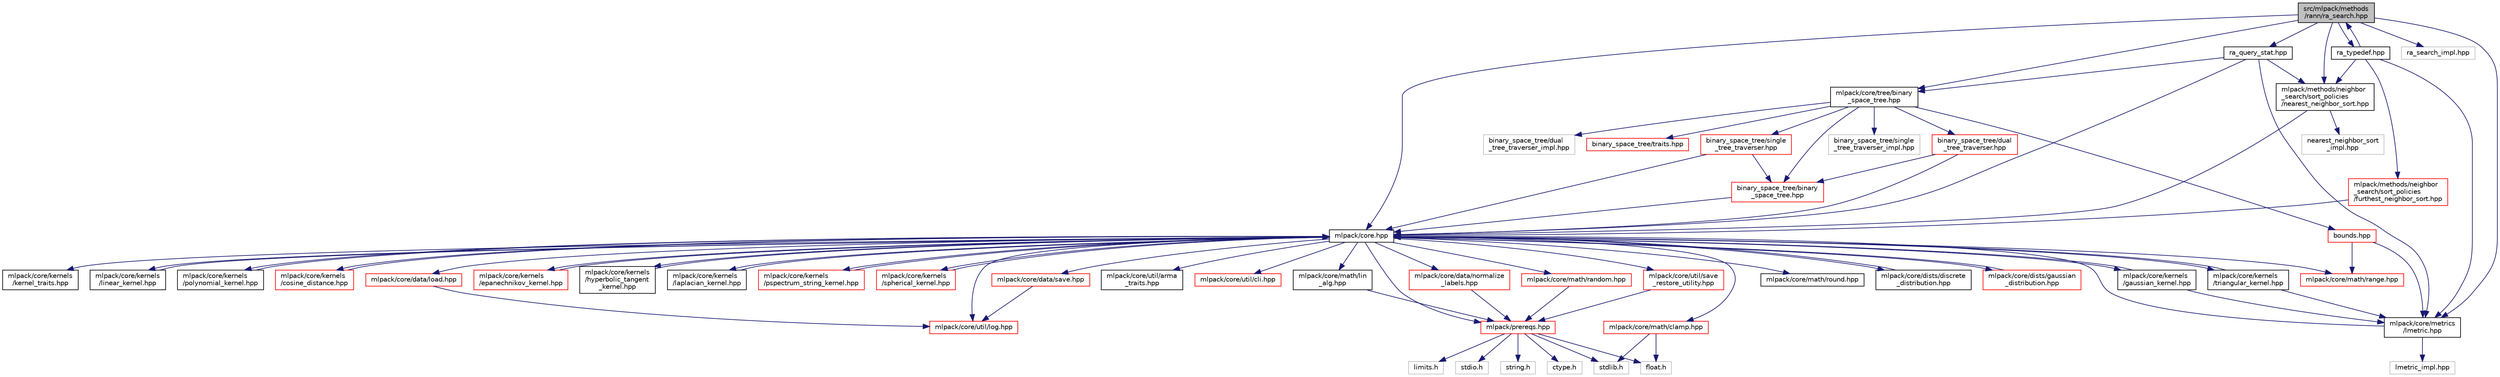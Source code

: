 digraph "src/mlpack/methods/rann/ra_search.hpp"
{
  edge [fontname="Helvetica",fontsize="10",labelfontname="Helvetica",labelfontsize="10"];
  node [fontname="Helvetica",fontsize="10",shape=record];
  Node1 [label="src/mlpack/methods\l/rann/ra_search.hpp",height=0.2,width=0.4,color="black", fillcolor="grey75", style="filled" fontcolor="black"];
  Node1 -> Node2 [color="midnightblue",fontsize="10",style="solid"];
  Node2 [label="mlpack/core.hpp",height=0.2,width=0.4,color="black", fillcolor="white", style="filled",URL="$core_8hpp.html"];
  Node2 -> Node3 [color="midnightblue",fontsize="10",style="solid"];
  Node3 [label="mlpack/prereqs.hpp",height=0.2,width=0.4,color="red", fillcolor="white", style="filled",URL="$prereqs_8hpp.html",tooltip="The core includes that mlpack expects; standard C++ includes and Armadillo. "];
  Node3 -> Node4 [color="midnightblue",fontsize="10",style="solid"];
  Node4 [label="stdlib.h",height=0.2,width=0.4,color="grey75", fillcolor="white", style="filled"];
  Node3 -> Node5 [color="midnightblue",fontsize="10",style="solid"];
  Node5 [label="stdio.h",height=0.2,width=0.4,color="grey75", fillcolor="white", style="filled"];
  Node3 -> Node6 [color="midnightblue",fontsize="10",style="solid"];
  Node6 [label="string.h",height=0.2,width=0.4,color="grey75", fillcolor="white", style="filled"];
  Node3 -> Node7 [color="midnightblue",fontsize="10",style="solid"];
  Node7 [label="ctype.h",height=0.2,width=0.4,color="grey75", fillcolor="white", style="filled"];
  Node3 -> Node8 [color="midnightblue",fontsize="10",style="solid"];
  Node8 [label="limits.h",height=0.2,width=0.4,color="grey75", fillcolor="white", style="filled"];
  Node3 -> Node9 [color="midnightblue",fontsize="10",style="solid"];
  Node9 [label="float.h",height=0.2,width=0.4,color="grey75", fillcolor="white", style="filled"];
  Node2 -> Node10 [color="midnightblue",fontsize="10",style="solid"];
  Node10 [label="mlpack/core/util/arma\l_traits.hpp",height=0.2,width=0.4,color="black", fillcolor="white", style="filled",URL="$arma__traits_8hpp.html"];
  Node2 -> Node11 [color="midnightblue",fontsize="10",style="solid"];
  Node11 [label="mlpack/core/util/log.hpp",height=0.2,width=0.4,color="red", fillcolor="white", style="filled",URL="$log_8hpp.html"];
  Node2 -> Node12 [color="midnightblue",fontsize="10",style="solid"];
  Node12 [label="mlpack/core/util/cli.hpp",height=0.2,width=0.4,color="red", fillcolor="white", style="filled",URL="$cli_8hpp.html"];
  Node2 -> Node13 [color="midnightblue",fontsize="10",style="solid"];
  Node13 [label="mlpack/core/data/load.hpp",height=0.2,width=0.4,color="red", fillcolor="white", style="filled",URL="$load_8hpp.html"];
  Node13 -> Node11 [color="midnightblue",fontsize="10",style="solid"];
  Node2 -> Node14 [color="midnightblue",fontsize="10",style="solid"];
  Node14 [label="mlpack/core/data/save.hpp",height=0.2,width=0.4,color="red", fillcolor="white", style="filled",URL="$save_8hpp.html"];
  Node14 -> Node11 [color="midnightblue",fontsize="10",style="solid"];
  Node2 -> Node15 [color="midnightblue",fontsize="10",style="solid"];
  Node15 [label="mlpack/core/data/normalize\l_labels.hpp",height=0.2,width=0.4,color="red", fillcolor="white", style="filled",URL="$normalize__labels_8hpp.html"];
  Node15 -> Node3 [color="midnightblue",fontsize="10",style="solid"];
  Node2 -> Node16 [color="midnightblue",fontsize="10",style="solid"];
  Node16 [label="mlpack/core/math/clamp.hpp",height=0.2,width=0.4,color="red", fillcolor="white", style="filled",URL="$clamp_8hpp.html",tooltip="Miscellaneous math clamping routines. "];
  Node16 -> Node4 [color="midnightblue",fontsize="10",style="solid"];
  Node16 -> Node9 [color="midnightblue",fontsize="10",style="solid"];
  Node2 -> Node17 [color="midnightblue",fontsize="10",style="solid"];
  Node17 [label="mlpack/core/math/random.hpp",height=0.2,width=0.4,color="red", fillcolor="white", style="filled",URL="$random_8hpp.html",tooltip="Miscellaneous math random-related routines. "];
  Node17 -> Node3 [color="midnightblue",fontsize="10",style="solid"];
  Node2 -> Node18 [color="midnightblue",fontsize="10",style="solid"];
  Node18 [label="mlpack/core/math/lin\l_alg.hpp",height=0.2,width=0.4,color="black", fillcolor="white", style="filled",URL="$lin__alg_8hpp.html"];
  Node18 -> Node3 [color="midnightblue",fontsize="10",style="solid"];
  Node2 -> Node19 [color="midnightblue",fontsize="10",style="solid"];
  Node19 [label="mlpack/core/math/range.hpp",height=0.2,width=0.4,color="red", fillcolor="white", style="filled",URL="$range_8hpp.html",tooltip="Definition of the Range class, which represents a simple range with a lower and upper bound..."];
  Node2 -> Node20 [color="midnightblue",fontsize="10",style="solid"];
  Node20 [label="mlpack/core/math/round.hpp",height=0.2,width=0.4,color="black", fillcolor="white", style="filled",URL="$round_8hpp.html"];
  Node2 -> Node21 [color="midnightblue",fontsize="10",style="solid"];
  Node21 [label="mlpack/core/util/save\l_restore_utility.hpp",height=0.2,width=0.4,color="red", fillcolor="white", style="filled",URL="$save__restore__utility_8hpp.html"];
  Node21 -> Node3 [color="midnightblue",fontsize="10",style="solid"];
  Node2 -> Node22 [color="midnightblue",fontsize="10",style="solid"];
  Node22 [label="mlpack/core/dists/discrete\l_distribution.hpp",height=0.2,width=0.4,color="black", fillcolor="white", style="filled",URL="$discrete__distribution_8hpp.html"];
  Node22 -> Node2 [color="midnightblue",fontsize="10",style="solid"];
  Node2 -> Node23 [color="midnightblue",fontsize="10",style="solid"];
  Node23 [label="mlpack/core/dists/gaussian\l_distribution.hpp",height=0.2,width=0.4,color="red", fillcolor="white", style="filled",URL="$gaussian__distribution_8hpp.html"];
  Node23 -> Node2 [color="midnightblue",fontsize="10",style="solid"];
  Node2 -> Node24 [color="midnightblue",fontsize="10",style="solid"];
  Node24 [label="mlpack/core/kernels\l/kernel_traits.hpp",height=0.2,width=0.4,color="black", fillcolor="white", style="filled",URL="$kernel__traits_8hpp.html"];
  Node2 -> Node25 [color="midnightblue",fontsize="10",style="solid"];
  Node25 [label="mlpack/core/kernels\l/linear_kernel.hpp",height=0.2,width=0.4,color="black", fillcolor="white", style="filled",URL="$linear__kernel_8hpp.html"];
  Node25 -> Node2 [color="midnightblue",fontsize="10",style="solid"];
  Node2 -> Node26 [color="midnightblue",fontsize="10",style="solid"];
  Node26 [label="mlpack/core/kernels\l/polynomial_kernel.hpp",height=0.2,width=0.4,color="black", fillcolor="white", style="filled",URL="$polynomial__kernel_8hpp.html"];
  Node26 -> Node2 [color="midnightblue",fontsize="10",style="solid"];
  Node2 -> Node27 [color="midnightblue",fontsize="10",style="solid"];
  Node27 [label="mlpack/core/kernels\l/cosine_distance.hpp",height=0.2,width=0.4,color="red", fillcolor="white", style="filled",URL="$cosine__distance_8hpp.html"];
  Node27 -> Node2 [color="midnightblue",fontsize="10",style="solid"];
  Node2 -> Node28 [color="midnightblue",fontsize="10",style="solid"];
  Node28 [label="mlpack/core/kernels\l/gaussian_kernel.hpp",height=0.2,width=0.4,color="black", fillcolor="white", style="filled",URL="$gaussian__kernel_8hpp.html"];
  Node28 -> Node2 [color="midnightblue",fontsize="10",style="solid"];
  Node28 -> Node29 [color="midnightblue",fontsize="10",style="solid"];
  Node29 [label="mlpack/core/metrics\l/lmetric.hpp",height=0.2,width=0.4,color="black", fillcolor="white", style="filled",URL="$lmetric_8hpp.html"];
  Node29 -> Node2 [color="midnightblue",fontsize="10",style="solid"];
  Node29 -> Node30 [color="midnightblue",fontsize="10",style="solid"];
  Node30 [label="lmetric_impl.hpp",height=0.2,width=0.4,color="grey75", fillcolor="white", style="filled"];
  Node2 -> Node31 [color="midnightblue",fontsize="10",style="solid"];
  Node31 [label="mlpack/core/kernels\l/epanechnikov_kernel.hpp",height=0.2,width=0.4,color="red", fillcolor="white", style="filled",URL="$epanechnikov__kernel_8hpp.html"];
  Node31 -> Node2 [color="midnightblue",fontsize="10",style="solid"];
  Node2 -> Node32 [color="midnightblue",fontsize="10",style="solid"];
  Node32 [label="mlpack/core/kernels\l/hyperbolic_tangent\l_kernel.hpp",height=0.2,width=0.4,color="black", fillcolor="white", style="filled",URL="$hyperbolic__tangent__kernel_8hpp.html"];
  Node32 -> Node2 [color="midnightblue",fontsize="10",style="solid"];
  Node2 -> Node33 [color="midnightblue",fontsize="10",style="solid"];
  Node33 [label="mlpack/core/kernels\l/laplacian_kernel.hpp",height=0.2,width=0.4,color="black", fillcolor="white", style="filled",URL="$laplacian__kernel_8hpp.html"];
  Node33 -> Node2 [color="midnightblue",fontsize="10",style="solid"];
  Node2 -> Node34 [color="midnightblue",fontsize="10",style="solid"];
  Node34 [label="mlpack/core/kernels\l/pspectrum_string_kernel.hpp",height=0.2,width=0.4,color="red", fillcolor="white", style="filled",URL="$pspectrum__string__kernel_8hpp.html"];
  Node34 -> Node2 [color="midnightblue",fontsize="10",style="solid"];
  Node2 -> Node35 [color="midnightblue",fontsize="10",style="solid"];
  Node35 [label="mlpack/core/kernels\l/spherical_kernel.hpp",height=0.2,width=0.4,color="red", fillcolor="white", style="filled",URL="$spherical__kernel_8hpp.html"];
  Node35 -> Node2 [color="midnightblue",fontsize="10",style="solid"];
  Node2 -> Node36 [color="midnightblue",fontsize="10",style="solid"];
  Node36 [label="mlpack/core/kernels\l/triangular_kernel.hpp",height=0.2,width=0.4,color="black", fillcolor="white", style="filled",URL="$triangular__kernel_8hpp.html"];
  Node36 -> Node2 [color="midnightblue",fontsize="10",style="solid"];
  Node36 -> Node29 [color="midnightblue",fontsize="10",style="solid"];
  Node1 -> Node37 [color="midnightblue",fontsize="10",style="solid"];
  Node37 [label="mlpack/core/tree/binary\l_space_tree.hpp",height=0.2,width=0.4,color="black", fillcolor="white", style="filled",URL="$binary__space__tree_8hpp.html"];
  Node37 -> Node38 [color="midnightblue",fontsize="10",style="solid"];
  Node38 [label="bounds.hpp",height=0.2,width=0.4,color="red", fillcolor="white", style="filled",URL="$bounds_8hpp.html",tooltip="Bounds that are useful for binary space partitioning trees. "];
  Node38 -> Node19 [color="midnightblue",fontsize="10",style="solid"];
  Node38 -> Node29 [color="midnightblue",fontsize="10",style="solid"];
  Node37 -> Node39 [color="midnightblue",fontsize="10",style="solid"];
  Node39 [label="binary_space_tree/binary\l_space_tree.hpp",height=0.2,width=0.4,color="red", fillcolor="white", style="filled",URL="$binary__space__tree_2binary__space__tree_8hpp.html"];
  Node39 -> Node2 [color="midnightblue",fontsize="10",style="solid"];
  Node37 -> Node40 [color="midnightblue",fontsize="10",style="solid"];
  Node40 [label="binary_space_tree/single\l_tree_traverser.hpp",height=0.2,width=0.4,color="red", fillcolor="white", style="filled",URL="$binary__space__tree_2single__tree__traverser_8hpp.html"];
  Node40 -> Node2 [color="midnightblue",fontsize="10",style="solid"];
  Node40 -> Node39 [color="midnightblue",fontsize="10",style="solid"];
  Node37 -> Node41 [color="midnightblue",fontsize="10",style="solid"];
  Node41 [label="binary_space_tree/single\l_tree_traverser_impl.hpp",height=0.2,width=0.4,color="grey75", fillcolor="white", style="filled"];
  Node37 -> Node42 [color="midnightblue",fontsize="10",style="solid"];
  Node42 [label="binary_space_tree/dual\l_tree_traverser.hpp",height=0.2,width=0.4,color="red", fillcolor="white", style="filled",URL="$binary__space__tree_2dual__tree__traverser_8hpp.html"];
  Node42 -> Node2 [color="midnightblue",fontsize="10",style="solid"];
  Node42 -> Node39 [color="midnightblue",fontsize="10",style="solid"];
  Node37 -> Node43 [color="midnightblue",fontsize="10",style="solid"];
  Node43 [label="binary_space_tree/dual\l_tree_traverser_impl.hpp",height=0.2,width=0.4,color="grey75", fillcolor="white", style="filled"];
  Node37 -> Node44 [color="midnightblue",fontsize="10",style="solid"];
  Node44 [label="binary_space_tree/traits.hpp",height=0.2,width=0.4,color="red", fillcolor="white", style="filled",URL="$binary__space__tree_2traits_8hpp.html"];
  Node1 -> Node29 [color="midnightblue",fontsize="10",style="solid"];
  Node1 -> Node45 [color="midnightblue",fontsize="10",style="solid"];
  Node45 [label="mlpack/methods/neighbor\l_search/sort_policies\l/nearest_neighbor_sort.hpp",height=0.2,width=0.4,color="black", fillcolor="white", style="filled",URL="$nearest__neighbor__sort_8hpp.html"];
  Node45 -> Node2 [color="midnightblue",fontsize="10",style="solid"];
  Node45 -> Node46 [color="midnightblue",fontsize="10",style="solid"];
  Node46 [label="nearest_neighbor_sort\l_impl.hpp",height=0.2,width=0.4,color="grey75", fillcolor="white", style="filled"];
  Node1 -> Node47 [color="midnightblue",fontsize="10",style="solid"];
  Node47 [label="ra_query_stat.hpp",height=0.2,width=0.4,color="black", fillcolor="white", style="filled",URL="$ra__query__stat_8hpp.html"];
  Node47 -> Node2 [color="midnightblue",fontsize="10",style="solid"];
  Node47 -> Node37 [color="midnightblue",fontsize="10",style="solid"];
  Node47 -> Node29 [color="midnightblue",fontsize="10",style="solid"];
  Node47 -> Node45 [color="midnightblue",fontsize="10",style="solid"];
  Node1 -> Node48 [color="midnightblue",fontsize="10",style="solid"];
  Node48 [label="ra_search_impl.hpp",height=0.2,width=0.4,color="grey75", fillcolor="white", style="filled"];
  Node1 -> Node49 [color="midnightblue",fontsize="10",style="solid"];
  Node49 [label="ra_typedef.hpp",height=0.2,width=0.4,color="black", fillcolor="white", style="filled",URL="$ra__typedef_8hpp.html"];
  Node49 -> Node1 [color="midnightblue",fontsize="10",style="solid"];
  Node49 -> Node29 [color="midnightblue",fontsize="10",style="solid"];
  Node49 -> Node45 [color="midnightblue",fontsize="10",style="solid"];
  Node49 -> Node50 [color="midnightblue",fontsize="10",style="solid"];
  Node50 [label="mlpack/methods/neighbor\l_search/sort_policies\l/furthest_neighbor_sort.hpp",height=0.2,width=0.4,color="red", fillcolor="white", style="filled",URL="$furthest__neighbor__sort_8hpp.html"];
  Node50 -> Node2 [color="midnightblue",fontsize="10",style="solid"];
}
